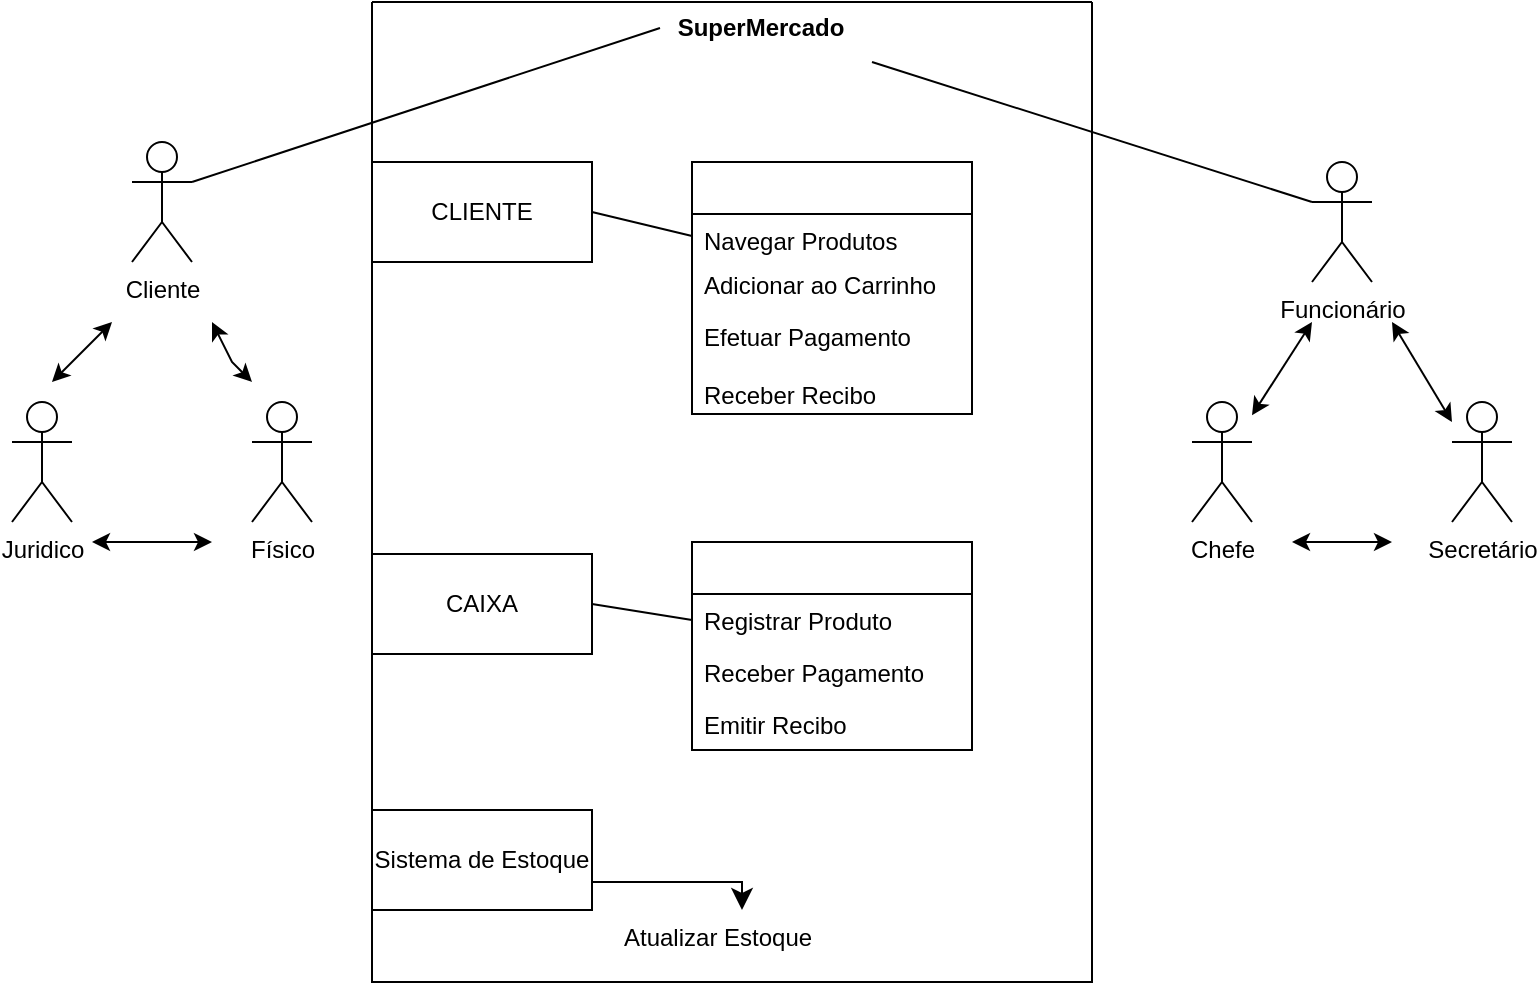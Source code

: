 <mxfile version="26.2.4">
  <diagram name="Página-1" id="08tB7218NpRL2Nvatnnr">
    <mxGraphModel dx="874" dy="473" grid="1" gridSize="10" guides="1" tooltips="1" connect="1" arrows="1" fold="1" page="1" pageScale="1" pageWidth="827" pageHeight="1169" math="0" shadow="0">
      <root>
        <mxCell id="0" />
        <mxCell id="1" parent="0" />
        <mxCell id="5GAmD2_G5ovodKzPIwnK-3" value="Cliente" style="shape=umlActor;verticalLabelPosition=bottom;verticalAlign=top;html=1;" vertex="1" parent="1">
          <mxGeometry x="100" y="350" width="30" height="60" as="geometry" />
        </mxCell>
        <mxCell id="5GAmD2_G5ovodKzPIwnK-6" value="Funcionário" style="shape=umlActor;verticalLabelPosition=bottom;verticalAlign=top;html=1;" vertex="1" parent="1">
          <mxGeometry x="690" y="360" width="30" height="60" as="geometry" />
        </mxCell>
        <mxCell id="5GAmD2_G5ovodKzPIwnK-7" value="Chefe" style="shape=umlActor;verticalLabelPosition=bottom;verticalAlign=top;html=1;" vertex="1" parent="1">
          <mxGeometry x="630" y="480" width="30" height="60" as="geometry" />
        </mxCell>
        <mxCell id="5GAmD2_G5ovodKzPIwnK-8" value="Secretário" style="shape=umlActor;verticalLabelPosition=bottom;verticalAlign=top;html=1;" vertex="1" parent="1">
          <mxGeometry x="760" y="480" width="30" height="60" as="geometry" />
        </mxCell>
        <mxCell id="5GAmD2_G5ovodKzPIwnK-18" value="Físico" style="shape=umlActor;verticalLabelPosition=bottom;verticalAlign=top;html=1;" vertex="1" parent="1">
          <mxGeometry x="160" y="480" width="30" height="60" as="geometry" />
        </mxCell>
        <mxCell id="5GAmD2_G5ovodKzPIwnK-34" value="" style="endArrow=classic;startArrow=classic;html=1;rounded=0;" edge="1" parent="1" source="5GAmD2_G5ovodKzPIwnK-7">
          <mxGeometry width="50" height="50" relative="1" as="geometry">
            <mxPoint x="670" y="480" as="sourcePoint" />
            <mxPoint x="690" y="440" as="targetPoint" />
          </mxGeometry>
        </mxCell>
        <mxCell id="5GAmD2_G5ovodKzPIwnK-35" value="" style="endArrow=classic;startArrow=classic;html=1;rounded=0;" edge="1" parent="1">
          <mxGeometry width="50" height="50" relative="1" as="geometry">
            <mxPoint x="760" y="490" as="sourcePoint" />
            <mxPoint x="730" y="440" as="targetPoint" />
          </mxGeometry>
        </mxCell>
        <mxCell id="5GAmD2_G5ovodKzPIwnK-37" value="" style="endArrow=classic;startArrow=classic;html=1;rounded=0;" edge="1" parent="1">
          <mxGeometry width="50" height="50" relative="1" as="geometry">
            <mxPoint x="60" y="470" as="sourcePoint" />
            <mxPoint x="90" y="440" as="targetPoint" />
          </mxGeometry>
        </mxCell>
        <mxCell id="5GAmD2_G5ovodKzPIwnK-38" value="" style="endArrow=classic;startArrow=classic;html=1;rounded=0;" edge="1" parent="1">
          <mxGeometry width="50" height="50" relative="1" as="geometry">
            <mxPoint x="140" y="440" as="sourcePoint" />
            <mxPoint x="160" y="470" as="targetPoint" />
            <Array as="points">
              <mxPoint x="150" y="460" />
            </Array>
          </mxGeometry>
        </mxCell>
        <mxCell id="5GAmD2_G5ovodKzPIwnK-41" value="" style="endArrow=classic;startArrow=classic;html=1;rounded=0;" edge="1" parent="1">
          <mxGeometry width="50" height="50" relative="1" as="geometry">
            <mxPoint x="80" y="550" as="sourcePoint" />
            <mxPoint x="140" y="550" as="targetPoint" />
            <Array as="points">
              <mxPoint x="110" y="550" />
            </Array>
          </mxGeometry>
        </mxCell>
        <mxCell id="5GAmD2_G5ovodKzPIwnK-42" value="" style="endArrow=classic;startArrow=classic;html=1;rounded=0;" edge="1" parent="1">
          <mxGeometry width="50" height="50" relative="1" as="geometry">
            <mxPoint x="680" y="550" as="sourcePoint" />
            <mxPoint x="730" y="550" as="targetPoint" />
          </mxGeometry>
        </mxCell>
        <mxCell id="5GAmD2_G5ovodKzPIwnK-47" value="Juridico" style="shape=umlActor;verticalLabelPosition=bottom;verticalAlign=top;html=1;" vertex="1" parent="1">
          <mxGeometry x="40" y="480" width="30" height="60" as="geometry" />
        </mxCell>
        <mxCell id="5GAmD2_G5ovodKzPIwnK-48" value="" style="swimlane;startSize=0;" vertex="1" parent="1">
          <mxGeometry x="220" y="280" width="360" height="490" as="geometry" />
        </mxCell>
        <mxCell id="5GAmD2_G5ovodKzPIwnK-50" value="CLIENTE" style="html=1;whiteSpace=wrap;" vertex="1" parent="5GAmD2_G5ovodKzPIwnK-48">
          <mxGeometry y="80" width="110" height="50" as="geometry" />
        </mxCell>
        <mxCell id="5GAmD2_G5ovodKzPIwnK-51" value="CAIXA" style="html=1;whiteSpace=wrap;" vertex="1" parent="5GAmD2_G5ovodKzPIwnK-48">
          <mxGeometry y="276" width="110" height="50" as="geometry" />
        </mxCell>
        <mxCell id="5GAmD2_G5ovodKzPIwnK-52" value="" style="swimlane;fontStyle=0;childLayout=stackLayout;horizontal=1;startSize=26;fillColor=none;horizontalStack=0;resizeParent=1;resizeParentMax=0;resizeLast=0;collapsible=1;marginBottom=0;whiteSpace=wrap;html=1;" vertex="1" parent="5GAmD2_G5ovodKzPIwnK-48">
          <mxGeometry x="160" y="80" width="140" height="126" as="geometry" />
        </mxCell>
        <mxCell id="5GAmD2_G5ovodKzPIwnK-53" value="Navegar Produtos" style="text;strokeColor=none;fillColor=none;align=left;verticalAlign=top;spacingLeft=4;spacingRight=4;overflow=hidden;rotatable=0;points=[[0,0.5],[1,0.5]];portConstraint=eastwest;whiteSpace=wrap;html=1;" vertex="1" parent="5GAmD2_G5ovodKzPIwnK-52">
          <mxGeometry y="26" width="140" height="22" as="geometry" />
        </mxCell>
        <mxCell id="5GAmD2_G5ovodKzPIwnK-54" value="Adicionar ao Carrinho" style="text;strokeColor=none;fillColor=none;align=left;verticalAlign=top;spacingLeft=4;spacingRight=4;overflow=hidden;rotatable=0;points=[[0,0.5],[1,0.5]];portConstraint=eastwest;whiteSpace=wrap;html=1;" vertex="1" parent="5GAmD2_G5ovodKzPIwnK-52">
          <mxGeometry y="48" width="140" height="26" as="geometry" />
        </mxCell>
        <mxCell id="5GAmD2_G5ovodKzPIwnK-55" value="Efetuar Pagamento&lt;div&gt;&lt;br&gt;&lt;/div&gt;&lt;div&gt;Receber Recibo&lt;/div&gt;" style="text;strokeColor=none;fillColor=none;align=left;verticalAlign=top;spacingLeft=4;spacingRight=4;overflow=hidden;rotatable=0;points=[[0,0.5],[1,0.5]];portConstraint=eastwest;whiteSpace=wrap;html=1;" vertex="1" parent="5GAmD2_G5ovodKzPIwnK-52">
          <mxGeometry y="74" width="140" height="52" as="geometry" />
        </mxCell>
        <mxCell id="5GAmD2_G5ovodKzPIwnK-56" value="" style="swimlane;fontStyle=0;childLayout=stackLayout;horizontal=1;startSize=26;fillColor=none;horizontalStack=0;resizeParent=1;resizeParentMax=0;resizeLast=0;collapsible=1;marginBottom=0;whiteSpace=wrap;html=1;" vertex="1" parent="5GAmD2_G5ovodKzPIwnK-48">
          <mxGeometry x="160" y="270" width="140" height="104" as="geometry" />
        </mxCell>
        <mxCell id="5GAmD2_G5ovodKzPIwnK-57" value="Registrar Produto" style="text;strokeColor=none;fillColor=none;align=left;verticalAlign=top;spacingLeft=4;spacingRight=4;overflow=hidden;rotatable=0;points=[[0,0.5],[1,0.5]];portConstraint=eastwest;whiteSpace=wrap;html=1;" vertex="1" parent="5GAmD2_G5ovodKzPIwnK-56">
          <mxGeometry y="26" width="140" height="26" as="geometry" />
        </mxCell>
        <mxCell id="5GAmD2_G5ovodKzPIwnK-58" value="Receber Pagamento" style="text;strokeColor=none;fillColor=none;align=left;verticalAlign=top;spacingLeft=4;spacingRight=4;overflow=hidden;rotatable=0;points=[[0,0.5],[1,0.5]];portConstraint=eastwest;whiteSpace=wrap;html=1;" vertex="1" parent="5GAmD2_G5ovodKzPIwnK-56">
          <mxGeometry y="52" width="140" height="26" as="geometry" />
        </mxCell>
        <mxCell id="5GAmD2_G5ovodKzPIwnK-59" value="Emitir Recibo" style="text;strokeColor=none;fillColor=none;align=left;verticalAlign=top;spacingLeft=4;spacingRight=4;overflow=hidden;rotatable=0;points=[[0,0.5],[1,0.5]];portConstraint=eastwest;whiteSpace=wrap;html=1;" vertex="1" parent="5GAmD2_G5ovodKzPIwnK-56">
          <mxGeometry y="78" width="140" height="26" as="geometry" />
        </mxCell>
        <mxCell id="5GAmD2_G5ovodKzPIwnK-64" value="Sistema de Estoque" style="html=1;whiteSpace=wrap;" vertex="1" parent="5GAmD2_G5ovodKzPIwnK-48">
          <mxGeometry y="404" width="110" height="50" as="geometry" />
        </mxCell>
        <mxCell id="5GAmD2_G5ovodKzPIwnK-49" value="SuperMercado" style="text;align=center;fontStyle=1;verticalAlign=middle;spacingLeft=3;spacingRight=3;strokeColor=none;rotatable=0;points=[[0,0.5],[1,0.5]];portConstraint=eastwest;html=1;" vertex="1" parent="5GAmD2_G5ovodKzPIwnK-48">
          <mxGeometry x="144" width="100" height="26" as="geometry" />
        </mxCell>
        <mxCell id="5GAmD2_G5ovodKzPIwnK-65" value="Atualizar Estoque" style="text;strokeColor=none;fillColor=none;align=left;verticalAlign=top;spacingLeft=4;spacingRight=4;overflow=hidden;rotatable=0;points=[[0,0.5],[1,0.5]];portConstraint=eastwest;whiteSpace=wrap;html=1;" vertex="1" parent="5GAmD2_G5ovodKzPIwnK-48">
          <mxGeometry x="120" y="454" width="130" height="26" as="geometry" />
        </mxCell>
        <mxCell id="5GAmD2_G5ovodKzPIwnK-66" value="" style="edgeStyle=segmentEdgeStyle;endArrow=classic;html=1;curved=0;rounded=0;endSize=8;startSize=8;" edge="1" parent="5GAmD2_G5ovodKzPIwnK-48" target="5GAmD2_G5ovodKzPIwnK-65">
          <mxGeometry width="50" height="50" relative="1" as="geometry">
            <mxPoint x="110" y="440" as="sourcePoint" />
            <mxPoint x="160" y="390" as="targetPoint" />
          </mxGeometry>
        </mxCell>
        <mxCell id="5GAmD2_G5ovodKzPIwnK-69" value="" style="endArrow=none;html=1;rounded=0;exitX=1;exitY=0.5;exitDx=0;exitDy=0;entryX=0;entryY=0.5;entryDx=0;entryDy=0;" edge="1" parent="5GAmD2_G5ovodKzPIwnK-48" source="5GAmD2_G5ovodKzPIwnK-50" target="5GAmD2_G5ovodKzPIwnK-53">
          <mxGeometry width="50" height="50" relative="1" as="geometry">
            <mxPoint x="110" y="150" as="sourcePoint" />
            <mxPoint x="160" y="100" as="targetPoint" />
          </mxGeometry>
        </mxCell>
        <mxCell id="5GAmD2_G5ovodKzPIwnK-70" value="" style="endArrow=none;html=1;rounded=0;exitX=1;exitY=0.5;exitDx=0;exitDy=0;entryX=0;entryY=0.5;entryDx=0;entryDy=0;" edge="1" parent="5GAmD2_G5ovodKzPIwnK-48" source="5GAmD2_G5ovodKzPIwnK-51" target="5GAmD2_G5ovodKzPIwnK-57">
          <mxGeometry width="50" height="50" relative="1" as="geometry">
            <mxPoint x="100" y="360" as="sourcePoint" />
            <mxPoint x="150" y="310" as="targetPoint" />
          </mxGeometry>
        </mxCell>
        <mxCell id="5GAmD2_G5ovodKzPIwnK-67" value="" style="endArrow=none;html=1;rounded=0;entryX=0;entryY=0.5;entryDx=0;entryDy=0;" edge="1" parent="1" target="5GAmD2_G5ovodKzPIwnK-49">
          <mxGeometry width="50" height="50" relative="1" as="geometry">
            <mxPoint x="130" y="370" as="sourcePoint" />
            <mxPoint x="180" y="320" as="targetPoint" />
          </mxGeometry>
        </mxCell>
        <mxCell id="5GAmD2_G5ovodKzPIwnK-68" value="" style="endArrow=none;html=1;rounded=0;exitX=1.06;exitY=1.154;exitDx=0;exitDy=0;exitPerimeter=0;entryX=0;entryY=0.333;entryDx=0;entryDy=0;entryPerimeter=0;" edge="1" parent="1" source="5GAmD2_G5ovodKzPIwnK-49" target="5GAmD2_G5ovodKzPIwnK-6">
          <mxGeometry width="50" height="50" relative="1" as="geometry">
            <mxPoint x="620" y="410" as="sourcePoint" />
            <mxPoint x="670" y="360" as="targetPoint" />
          </mxGeometry>
        </mxCell>
      </root>
    </mxGraphModel>
  </diagram>
</mxfile>

